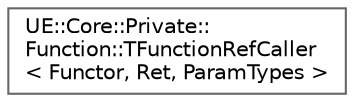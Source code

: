 digraph "Graphical Class Hierarchy"
{
 // INTERACTIVE_SVG=YES
 // LATEX_PDF_SIZE
  bgcolor="transparent";
  edge [fontname=Helvetica,fontsize=10,labelfontname=Helvetica,labelfontsize=10];
  node [fontname=Helvetica,fontsize=10,shape=box,height=0.2,width=0.4];
  rankdir="LR";
  Node0 [id="Node000000",label="UE::Core::Private::\lFunction::TFunctionRefCaller\l\< Functor, Ret, ParamTypes \>",height=0.2,width=0.4,color="grey40", fillcolor="white", style="filled",URL="$df/d3f/structUE_1_1Core_1_1Private_1_1Function_1_1TFunctionRefCaller.html",tooltip="A class which is used to instantiate the code needed to call a bound function."];
}
